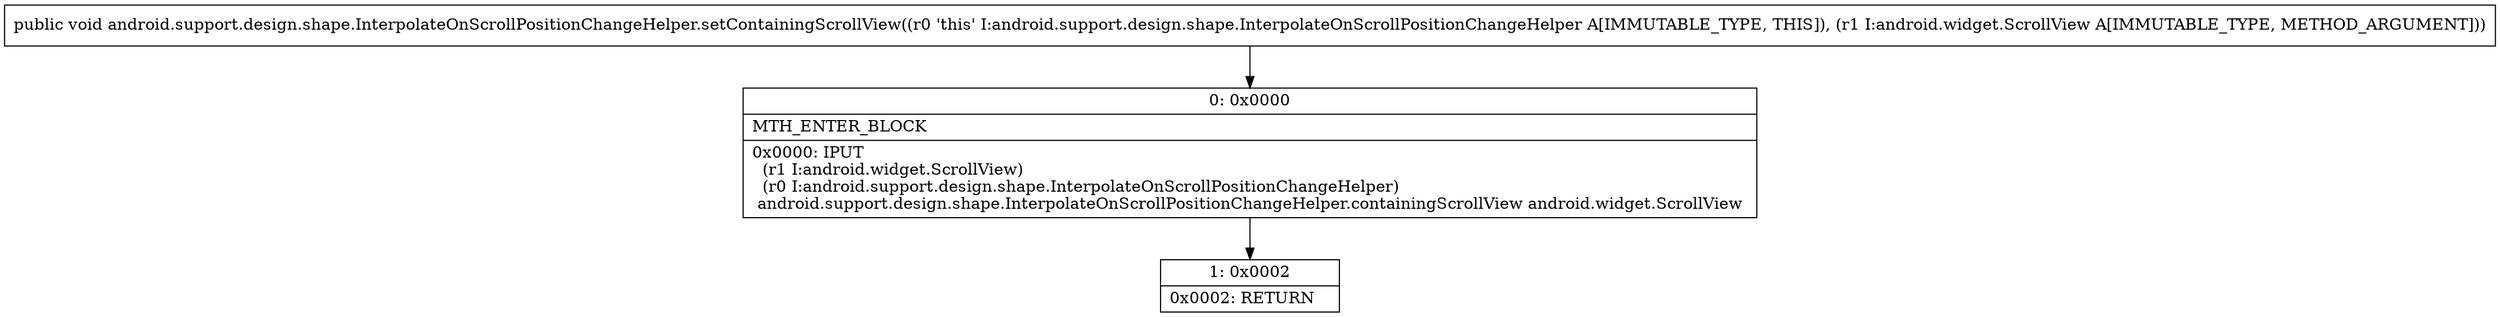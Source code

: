 digraph "CFG forandroid.support.design.shape.InterpolateOnScrollPositionChangeHelper.setContainingScrollView(Landroid\/widget\/ScrollView;)V" {
Node_0 [shape=record,label="{0\:\ 0x0000|MTH_ENTER_BLOCK\l|0x0000: IPUT  \l  (r1 I:android.widget.ScrollView)\l  (r0 I:android.support.design.shape.InterpolateOnScrollPositionChangeHelper)\l android.support.design.shape.InterpolateOnScrollPositionChangeHelper.containingScrollView android.widget.ScrollView \l}"];
Node_1 [shape=record,label="{1\:\ 0x0002|0x0002: RETURN   \l}"];
MethodNode[shape=record,label="{public void android.support.design.shape.InterpolateOnScrollPositionChangeHelper.setContainingScrollView((r0 'this' I:android.support.design.shape.InterpolateOnScrollPositionChangeHelper A[IMMUTABLE_TYPE, THIS]), (r1 I:android.widget.ScrollView A[IMMUTABLE_TYPE, METHOD_ARGUMENT])) }"];
MethodNode -> Node_0;
Node_0 -> Node_1;
}

